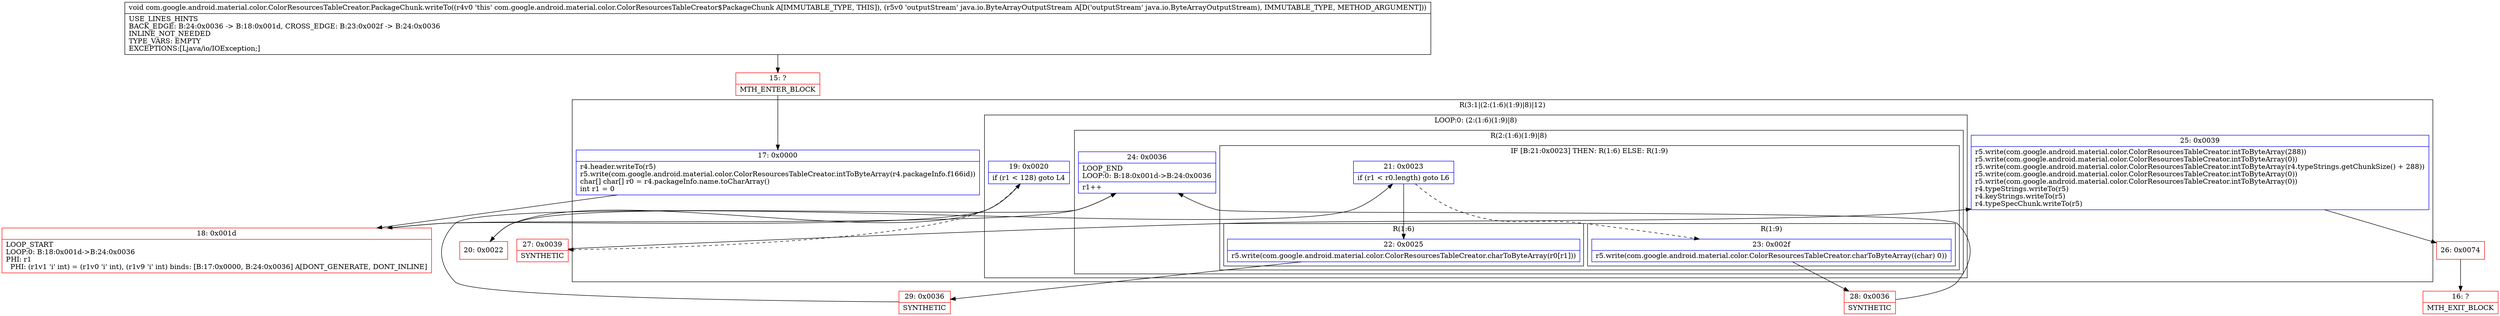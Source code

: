 digraph "CFG forcom.google.android.material.color.ColorResourcesTableCreator.PackageChunk.writeTo(Ljava\/io\/ByteArrayOutputStream;)V" {
subgraph cluster_Region_90729642 {
label = "R(3:1|(2:(1:6)(1:9)|8)|12)";
node [shape=record,color=blue];
Node_17 [shape=record,label="{17\:\ 0x0000|r4.header.writeTo(r5)\lr5.write(com.google.android.material.color.ColorResourcesTableCreator.intToByteArray(r4.packageInfo.f166id))\lchar[] char[] r0 = r4.packageInfo.name.toCharArray()\lint r1 = 0\l}"];
subgraph cluster_LoopRegion_1790015240 {
label = "LOOP:0: (2:(1:6)(1:9)|8)";
node [shape=record,color=blue];
Node_19 [shape=record,label="{19\:\ 0x0020|if (r1 \< 128) goto L4\l}"];
subgraph cluster_Region_746212296 {
label = "R(2:(1:6)(1:9)|8)";
node [shape=record,color=blue];
subgraph cluster_IfRegion_1022753977 {
label = "IF [B:21:0x0023] THEN: R(1:6) ELSE: R(1:9)";
node [shape=record,color=blue];
Node_21 [shape=record,label="{21\:\ 0x0023|if (r1 \< r0.length) goto L6\l}"];
subgraph cluster_Region_2135324487 {
label = "R(1:6)";
node [shape=record,color=blue];
Node_22 [shape=record,label="{22\:\ 0x0025|r5.write(com.google.android.material.color.ColorResourcesTableCreator.charToByteArray(r0[r1]))\l}"];
}
subgraph cluster_Region_2087270171 {
label = "R(1:9)";
node [shape=record,color=blue];
Node_23 [shape=record,label="{23\:\ 0x002f|r5.write(com.google.android.material.color.ColorResourcesTableCreator.charToByteArray((char) 0))\l}"];
}
}
Node_24 [shape=record,label="{24\:\ 0x0036|LOOP_END\lLOOP:0: B:18:0x001d\-\>B:24:0x0036\l|r1++\l}"];
}
}
Node_25 [shape=record,label="{25\:\ 0x0039|r5.write(com.google.android.material.color.ColorResourcesTableCreator.intToByteArray(288))\lr5.write(com.google.android.material.color.ColorResourcesTableCreator.intToByteArray(0))\lr5.write(com.google.android.material.color.ColorResourcesTableCreator.intToByteArray(r4.typeStrings.getChunkSize() + 288))\lr5.write(com.google.android.material.color.ColorResourcesTableCreator.intToByteArray(0))\lr5.write(com.google.android.material.color.ColorResourcesTableCreator.intToByteArray(0))\lr4.typeStrings.writeTo(r5)\lr4.keyStrings.writeTo(r5)\lr4.typeSpecChunk.writeTo(r5)\l}"];
}
Node_15 [shape=record,color=red,label="{15\:\ ?|MTH_ENTER_BLOCK\l}"];
Node_18 [shape=record,color=red,label="{18\:\ 0x001d|LOOP_START\lLOOP:0: B:18:0x001d\-\>B:24:0x0036\lPHI: r1 \l  PHI: (r1v1 'i' int) = (r1v0 'i' int), (r1v9 'i' int) binds: [B:17:0x0000, B:24:0x0036] A[DONT_GENERATE, DONT_INLINE]\l}"];
Node_20 [shape=record,color=red,label="{20\:\ 0x0022}"];
Node_29 [shape=record,color=red,label="{29\:\ 0x0036|SYNTHETIC\l}"];
Node_28 [shape=record,color=red,label="{28\:\ 0x0036|SYNTHETIC\l}"];
Node_27 [shape=record,color=red,label="{27\:\ 0x0039|SYNTHETIC\l}"];
Node_26 [shape=record,color=red,label="{26\:\ 0x0074}"];
Node_16 [shape=record,color=red,label="{16\:\ ?|MTH_EXIT_BLOCK\l}"];
MethodNode[shape=record,label="{void com.google.android.material.color.ColorResourcesTableCreator.PackageChunk.writeTo((r4v0 'this' com.google.android.material.color.ColorResourcesTableCreator$PackageChunk A[IMMUTABLE_TYPE, THIS]), (r5v0 'outputStream' java.io.ByteArrayOutputStream A[D('outputStream' java.io.ByteArrayOutputStream), IMMUTABLE_TYPE, METHOD_ARGUMENT]))  | USE_LINES_HINTS\lBACK_EDGE: B:24:0x0036 \-\> B:18:0x001d, CROSS_EDGE: B:23:0x002f \-\> B:24:0x0036\lINLINE_NOT_NEEDED\lTYPE_VARS: EMPTY\lEXCEPTIONS:[Ljava\/io\/IOException;]\l}"];
MethodNode -> Node_15;Node_17 -> Node_18;
Node_19 -> Node_20;
Node_19 -> Node_27[style=dashed];
Node_21 -> Node_22;
Node_21 -> Node_23[style=dashed];
Node_22 -> Node_29;
Node_23 -> Node_28;
Node_24 -> Node_18;
Node_25 -> Node_26;
Node_15 -> Node_17;
Node_18 -> Node_19;
Node_20 -> Node_21;
Node_29 -> Node_24;
Node_28 -> Node_24;
Node_27 -> Node_25;
Node_26 -> Node_16;
}

